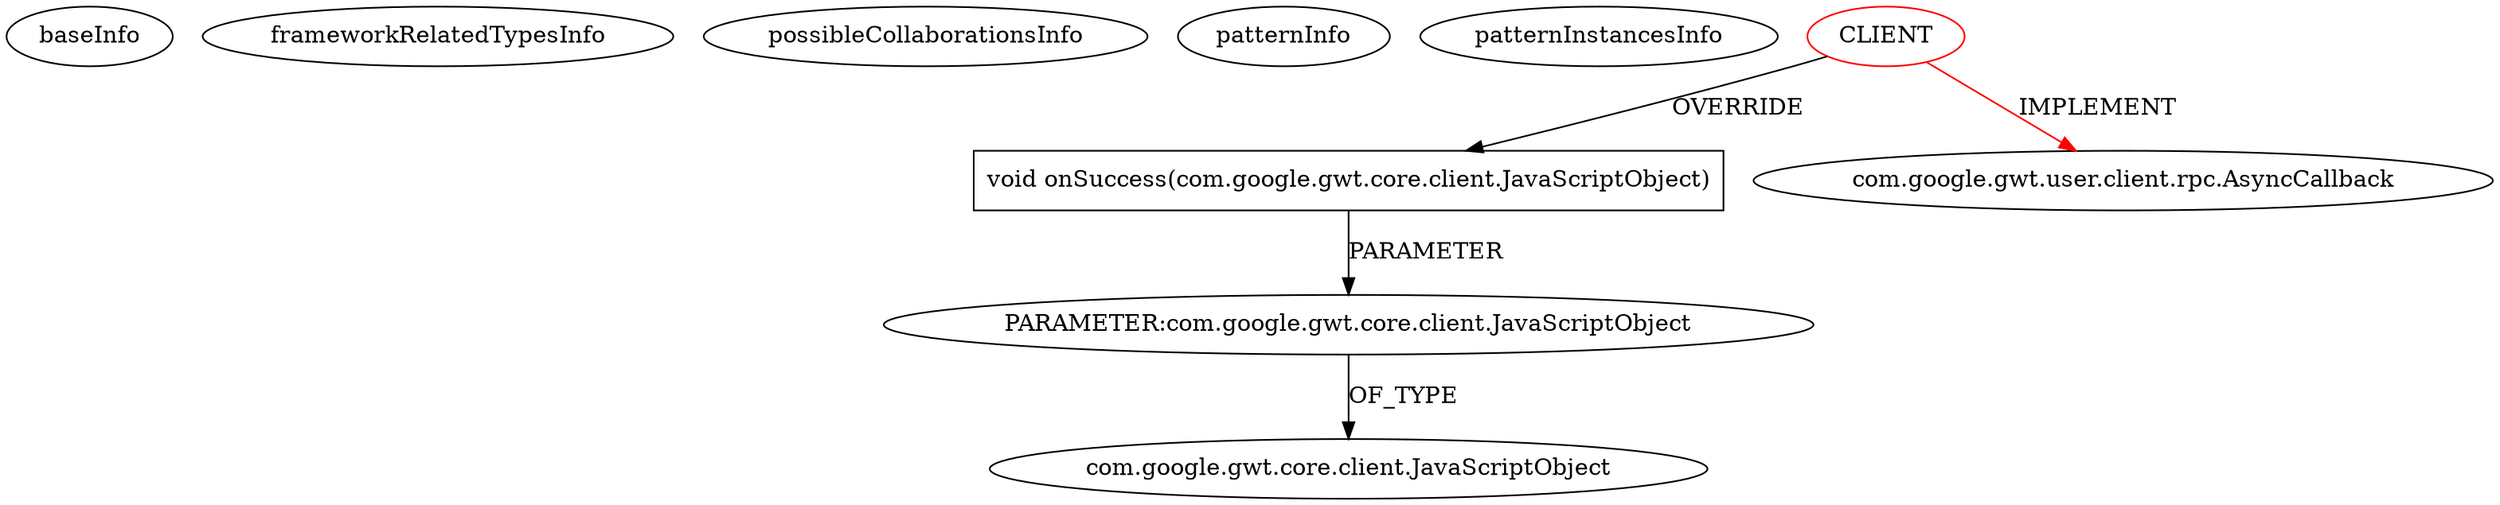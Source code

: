 digraph {
baseInfo[graphId=715,category="pattern",isAnonymous=false,possibleRelation=false]
frameworkRelatedTypesInfo[0="com.google.gwt.user.client.rpc.AsyncCallback"]
possibleCollaborationsInfo[]
patternInfo[frequency=3.0,patternRootClient=0]
patternInstancesInfo[0="neilsh-gwtfb~/neilsh-gwtfb/gwtfb-master/GwtFB/src/com/gwtfb/client/UserInfoViewController.java~MeCallback~4141",1="neilsh-gwtfb~/neilsh-gwtfb/gwtfb-master/GwtFB/src/com/gwtfb/client/UserInfoViewController.java~FriendsCallback~4142",2="neilsh-gwtfb~/neilsh-gwtfb/gwtfb-master/GwtFB/src/com/gwtfb/client/GwtFB.java~LoginStatusCallback~4136"]
3[label="PARAMETER:com.google.gwt.core.client.JavaScriptObject",vertexType="PARAMETER_DECLARATION",isFrameworkType=false]
2[label="void onSuccess(com.google.gwt.core.client.JavaScriptObject)",vertexType="OVERRIDING_METHOD_DECLARATION",isFrameworkType=false,shape=box]
0[label="CLIENT",vertexType="ROOT_CLIENT_CLASS_DECLARATION",isFrameworkType=false,color=red]
1[label="com.google.gwt.user.client.rpc.AsyncCallback",vertexType="FRAMEWORK_INTERFACE_TYPE",isFrameworkType=false]
4[label="com.google.gwt.core.client.JavaScriptObject",vertexType="FRAMEWORK_CLASS_TYPE",isFrameworkType=false]
0->1[label="IMPLEMENT",color=red]
3->4[label="OF_TYPE"]
0->2[label="OVERRIDE"]
2->3[label="PARAMETER"]
}
